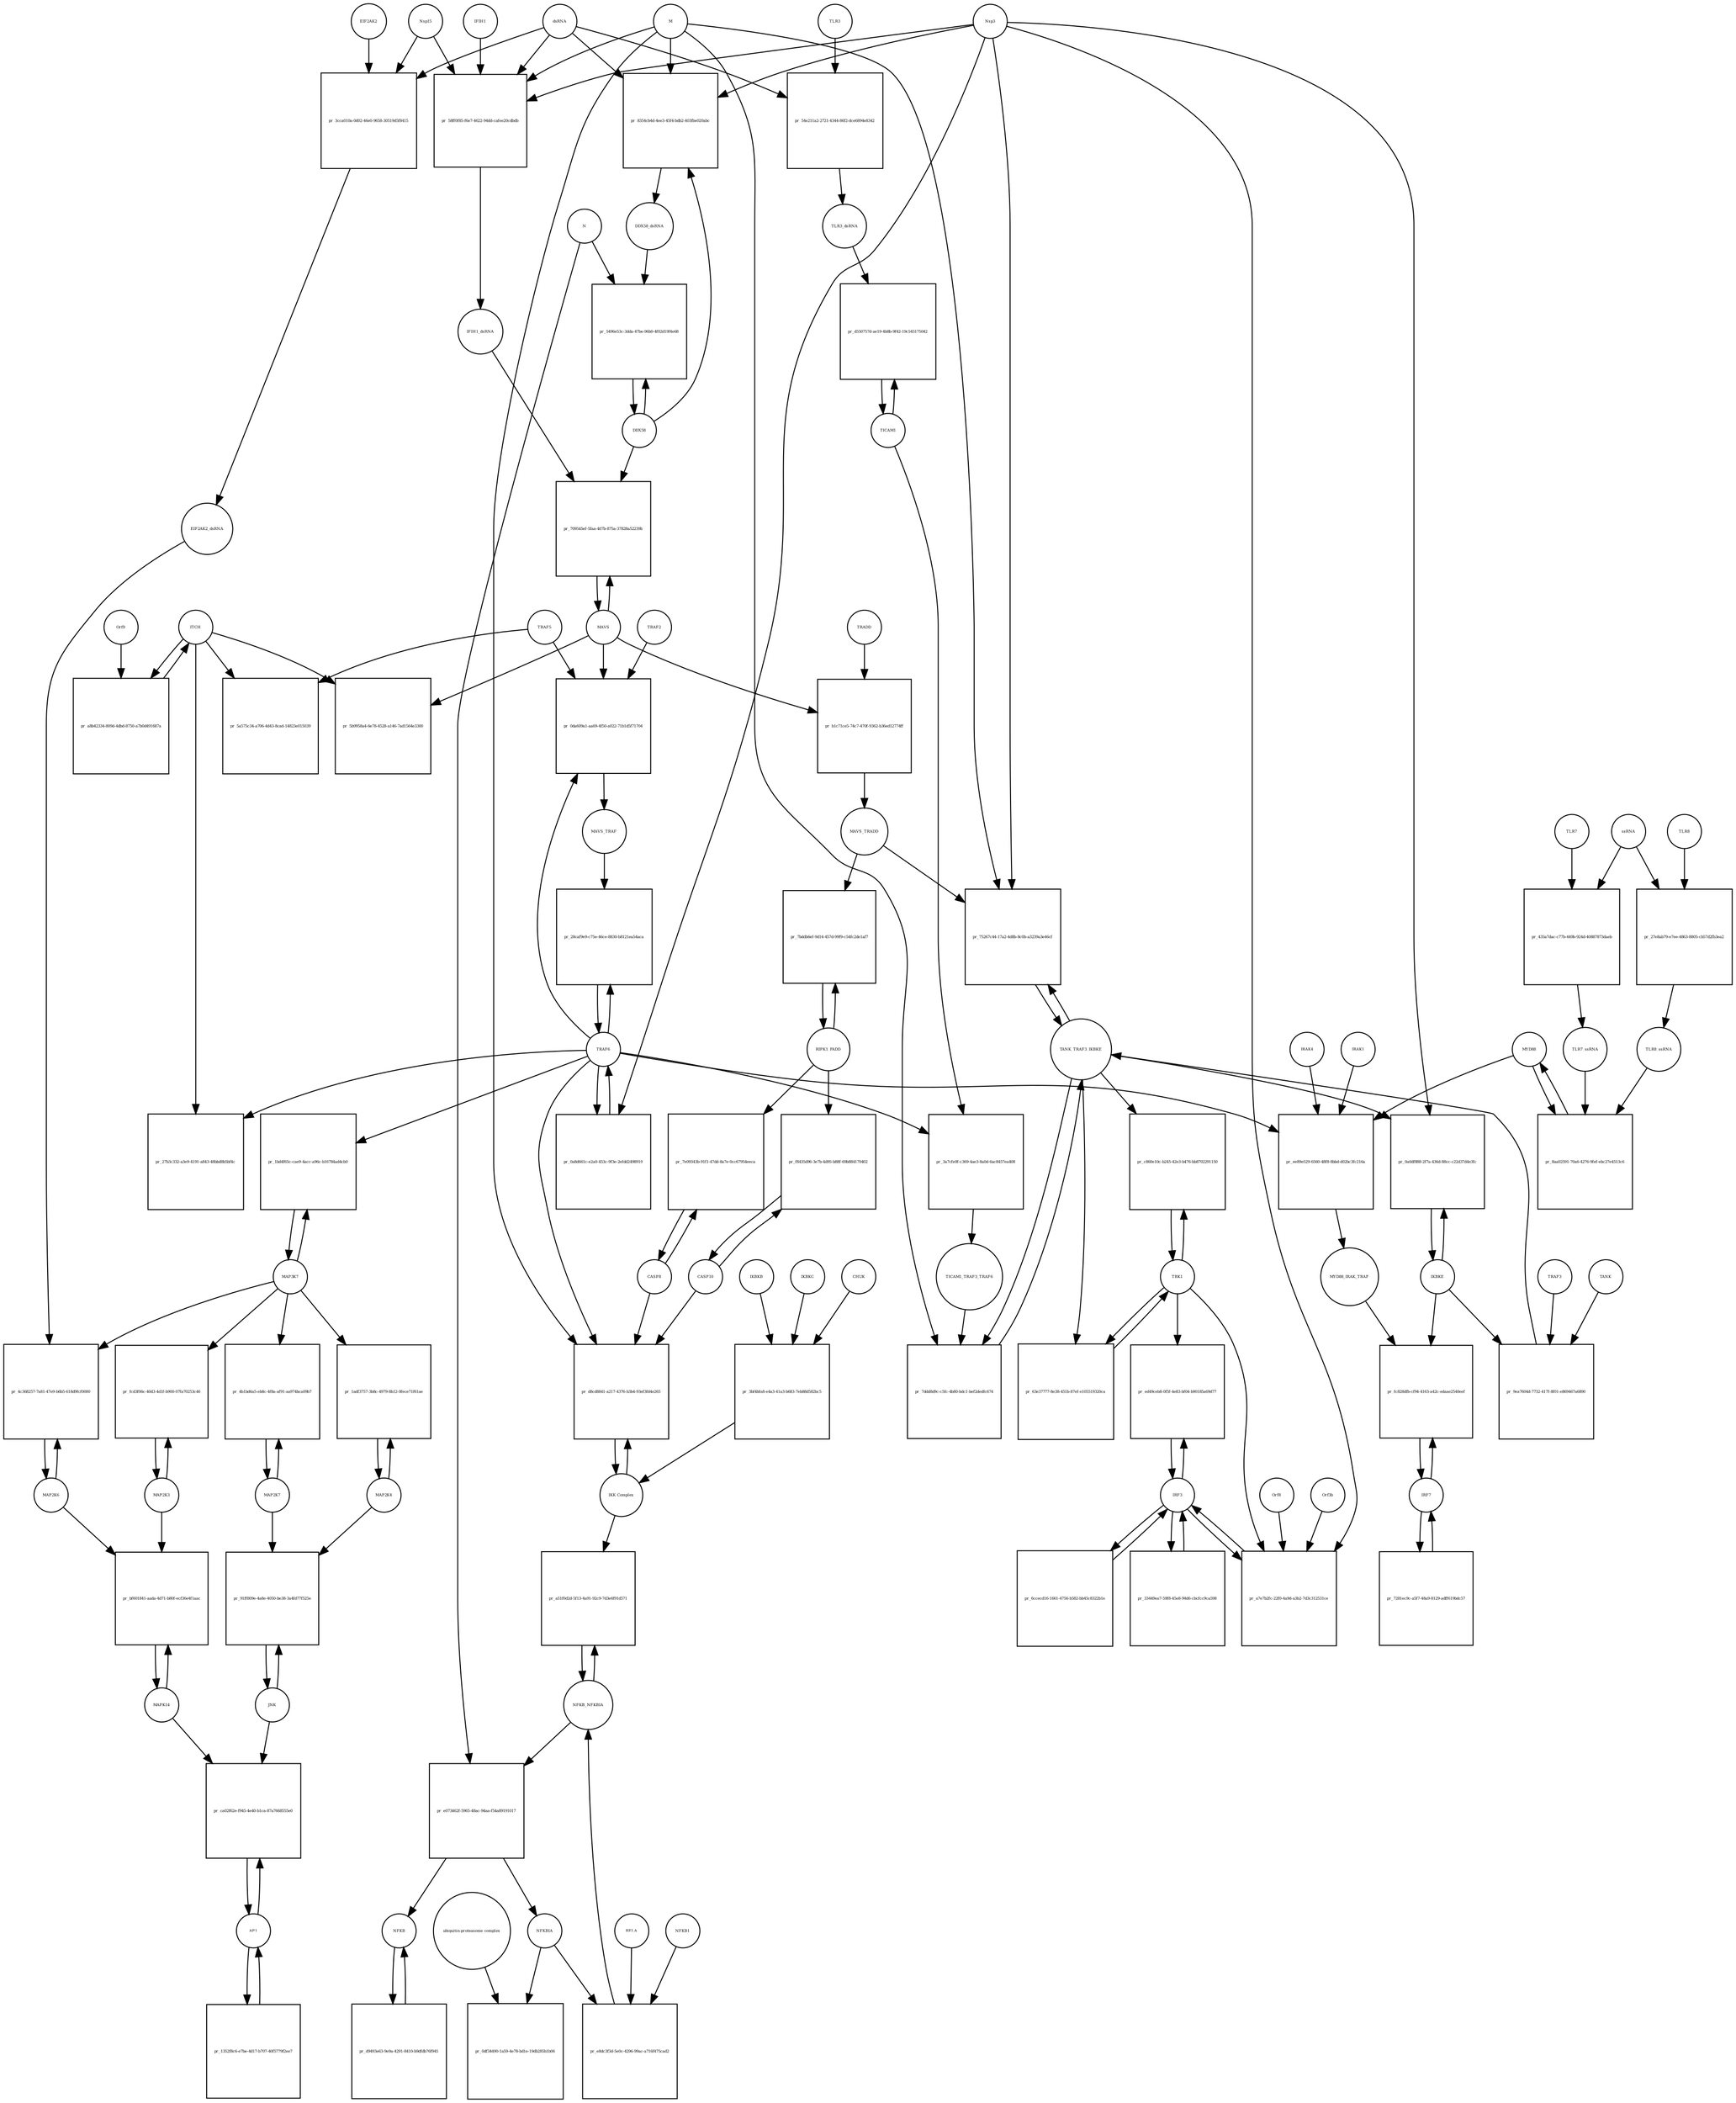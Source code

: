 strict digraph  {
dsRNA [annotation="", bipartite=0, cls="nucleic acid feature", fontsize=4, label=dsRNA, shape=circle];
"pr_8354cb4d-4ee3-45f4-bdb2-403fbe020abc" [annotation="", bipartite=1, cls=process, fontsize=4, label="pr_8354cb4d-4ee3-45f4-bdb2-403fbe020abc", shape=square];
DDX58_dsRNA [annotation="", bipartite=0, cls=complex, fontsize=4, label=DDX58_dsRNA, shape=circle];
M [annotation=urn_miriam_ncbiprotein_1796318601, bipartite=0, cls=macromolecule, fontsize=4, label=M, shape=circle];
Nsp3 [annotation=urn_miriam_ncbiprotein_1802476807, bipartite=0, cls=macromolecule, fontsize=4, label=Nsp3, shape=circle];
DDX58 [annotation=urn_miriam_hgnc_19102, bipartite=0, cls=macromolecule, fontsize=4, label=DDX58, shape=circle];
"pr_58ff0f85-f6e7-4622-94dd-cafee20cdbdb" [annotation="", bipartite=1, cls=process, fontsize=4, label="pr_58ff0f85-f6e7-4622-94dd-cafee20cdbdb", shape=square];
IFIH1_dsRNA [annotation="", bipartite=0, cls=complex, fontsize=4, label=IFIH1_dsRNA, shape=circle];
Nsp15 [annotation=urn_miriam_ncbiprotein_1802476818, bipartite=0, cls=macromolecule, fontsize=4, label=Nsp15, shape=circle];
IFIH1 [annotation=urn_miriam_hgnc_18873, bipartite=0, cls=macromolecule, fontsize=4, label=IFIH1, shape=circle];
"pr_5496e53c-3dda-47be-96b0-4f02d19f4e68" [annotation="", bipartite=1, cls=process, fontsize=4, label="pr_5496e53c-3dda-47be-96b0-4f02d19f4e68", shape=square];
N [annotation=urn_miriam_ncbiprotein_1798174255, bipartite=0, cls=macromolecule, fontsize=4, label=N, shape=circle];
MAVS [annotation=urn_miriam_hgnc_29233, bipartite=0, cls="macromolecule multimer", fontsize=4, label=MAVS, shape=circle];
"pr_709545ef-5faa-407b-875a-37828a52239b" [annotation="", bipartite=1, cls=process, fontsize=4, label="pr_709545ef-5faa-407b-875a-37828a52239b", shape=square];
NFKB [annotation="", bipartite=0, cls=complex, fontsize=4, label=NFKB, shape=circle];
"pr_d9493e63-9e9a-4291-8410-b9dfdb76f945" [annotation="", bipartite=1, cls=process, fontsize=4, label="pr_d9493e63-9e9a-4291-8410-b9dfdb76f945", shape=square];
NFKBIA [annotation=urn_miriam_hgnc_7797, bipartite=0, cls=macromolecule, fontsize=4, label=NFKBIA, shape=circle];
"pr_0df34490-1a59-4e78-bd1e-19db285b1b06" [annotation="", bipartite=1, cls=process, fontsize=4, label="pr_0df34490-1a59-4e78-bd1e-19db285b1b06", shape=square];
"ubiquitin-proteasome complex" [annotation="", bipartite=0, cls=complex, fontsize=4, label="ubiquitin-proteasome complex", shape=circle];
IRF3 [annotation=urn_miriam_hgnc_6118, bipartite=0, cls="macromolecule multimer", fontsize=4, label=IRF3, shape=circle];
"pr_ed49ceb8-0f5f-4e83-bf04-b90185a69d77" [annotation="", bipartite=1, cls=process, fontsize=4, label="pr_ed49ceb8-0f5f-4e83-bf04-b90185a69d77", shape=square];
TBK1 [annotation="", bipartite=0, cls=macromolecule, fontsize=4, label=TBK1, shape=circle];
"pr_6ccecd16-1661-4756-b582-bb45c8322b1e" [annotation="", bipartite=1, cls=process, fontsize=4, label="pr_6ccecd16-1661-4756-b582-bb45c8322b1e", shape=square];
"pr_a7e7b2fc-22f0-4a9d-a3b2-7d3c312531ce" [annotation="", bipartite=1, cls=process, fontsize=4, label="pr_a7e7b2fc-22f0-4a9d-a3b2-7d3c312531ce", shape=square];
Orf3b [annotation=urn_miriam_uniprot_P59633, bipartite=0, cls=macromolecule, fontsize=4, label=Orf3b, shape=circle];
Orf8 [annotation=urn_miriam_ncbiprotein_1796318604, bipartite=0, cls=macromolecule, fontsize=4, label=Orf8, shape=circle];
IRF7 [annotation=urn_miriam_hgnc_6122, bipartite=0, cls="macromolecule multimer", fontsize=4, label=IRF7, shape=circle];
"pr_fc828dfb-cf94-4163-a42c-edaae2540eef" [annotation="", bipartite=1, cls=process, fontsize=4, label="pr_fc828dfb-cf94-4163-a42c-edaae2540eef", shape=square];
IKBKE [annotation=urn_miriam_hgnc_14552, bipartite=0, cls=macromolecule, fontsize=4, label=IKBKE, shape=circle];
MYD88_IRAK_TRAF [annotation="", bipartite=0, cls=complex, fontsize=4, label=MYD88_IRAK_TRAF, shape=circle];
"pr_33449ea7-59f8-45e8-94d6-cbcfcc9ca598" [annotation="", bipartite=1, cls=process, fontsize=4, label="pr_33449ea7-59f8-45e8-94d6-cbcfcc9ca598", shape=square];
"pr_7281ec9c-a5f7-48a9-8129-adff619bdc57" [annotation="", bipartite=1, cls=process, fontsize=4, label="pr_7281ec9c-a5f7-48a9-8129-adff619bdc57", shape=square];
TRAF6 [annotation=urn_miriam_hgnc_12036, bipartite=0, cls=macromolecule, fontsize=4, label=TRAF6, shape=circle];
"pr_28caf9e9-c75e-46ce-8830-b8121ea54aca" [annotation="", bipartite=1, cls=process, fontsize=4, label="pr_28caf9e9-c75e-46ce-8830-b8121ea54aca", shape=square];
MAVS_TRAF [annotation="", bipartite=0, cls=complex, fontsize=4, label=MAVS_TRAF, shape=circle];
"pr_5b9958a4-6e78-4528-a146-7ad1564e3300" [annotation="", bipartite=1, cls=process, fontsize=4, label="pr_5b9958a4-6e78-4528-a146-7ad1564e3300", shape=square];
ITCH [annotation="", bipartite=0, cls=macromolecule, fontsize=4, label=ITCH, shape=circle];
TRAF5 [annotation=urn_miriam_hgnc_12035, bipartite=0, cls=macromolecule, fontsize=4, label=TRAF5, shape=circle];
"pr_5a575c34-a706-4d43-8cad-14823e015039" [annotation="", bipartite=1, cls=process, fontsize=4, label="pr_5a575c34-a706-4d43-8cad-14823e015039", shape=square];
"pr_27b3c332-a3e9-4191-a843-48bbd8b5bf4c" [annotation="", bipartite=1, cls=process, fontsize=4, label="pr_27b3c332-a3e9-4191-a843-48bbd8b5bf4c", shape=square];
TICAM1 [annotation=urn_miriam_hgnc_18348, bipartite=0, cls=macromolecule, fontsize=4, label=TICAM1, shape=circle];
"pr_d550757d-ae19-4b8b-9f42-19c545175042" [annotation="", bipartite=1, cls=process, fontsize=4, label="pr_d550757d-ae19-4b8b-9f42-19c545175042", shape=square];
TLR3_dsRNA [annotation="", bipartite=0, cls=complex, fontsize=4, label=TLR3_dsRNA, shape=circle];
TLR3 [annotation=urn_miriam_hgnc_11849, bipartite=0, cls="macromolecule multimer", fontsize=4, label=TLR3, shape=circle];
"pr_54e211a2-2721-4344-86f2-dce6894e8342" [annotation="", bipartite=1, cls=process, fontsize=4, label="pr_54e211a2-2721-4344-86f2-dce6894e8342", shape=square];
"pr_3a7cfe0f-c369-4ae3-8a0d-6ac8457ea408" [annotation="", bipartite=1, cls=process, fontsize=4, label="pr_3a7cfe0f-c369-4ae3-8a0d-6ac8457ea408", shape=square];
TICAM1_TRAF3_TRAF6 [annotation="", bipartite=0, cls=complex, fontsize=4, label=TICAM1_TRAF3_TRAF6, shape=circle];
TANK_TRAF3_IKBKE [annotation="", bipartite=0, cls=complex, fontsize=4, label=TANK_TRAF3_IKBKE, shape=circle];
"pr_7ddd8d9c-c5fc-4b80-bdc1-bef2dedfc674" [annotation="", bipartite=1, cls=process, fontsize=4, label="pr_7ddd8d9c-c5fc-4b80-bdc1-bef2dedfc674", shape=square];
"pr_c860e10c-b245-42e3-b476-bb8702291150" [annotation="", bipartite=1, cls=process, fontsize=4, label="pr_c860e10c-b245-42e3-b476-bb8702291150", shape=square];
"pr_0a0df888-2f7a-436d-88cc-c22d37d4e3fc" [annotation="", bipartite=1, cls=process, fontsize=4, label="pr_0a0df888-2f7a-436d-88cc-c22d37d4e3fc", shape=square];
MYD88 [annotation="", bipartite=0, cls=macromolecule, fontsize=4, label=MYD88, shape=circle];
"pr_ee89e529-6560-48f8-8bbd-d02bc3fc216a" [annotation="", bipartite=1, cls=process, fontsize=4, label="pr_ee89e529-6560-48f8-8bbd-d02bc3fc216a", shape=square];
IRAK1 [annotation=urn_miriam_hgnc_6112, bipartite=0, cls=macromolecule, fontsize=4, label=IRAK1, shape=circle];
IRAK4 [annotation=urn_miriam_hgnc_17967, bipartite=0, cls=macromolecule, fontsize=4, label=IRAK4, shape=circle];
TLR7 [annotation=urn_miriam_hgnc_15631, bipartite=0, cls=macromolecule, fontsize=4, label=TLR7, shape=circle];
"pr_435a7dac-c77b-449b-924d-40887873daeb" [annotation="", bipartite=1, cls=process, fontsize=4, label="pr_435a7dac-c77b-449b-924d-40887873daeb", shape=square];
TLR7_ssRNA [annotation="", bipartite=0, cls=complex, fontsize=4, label=TLR7_ssRNA, shape=circle];
ssRNA [annotation="", bipartite=0, cls="nucleic acid feature", fontsize=4, label=ssRNA, shape=circle];
TLR8 [annotation=urn_miriam_hgnc_15632, bipartite=0, cls=macromolecule, fontsize=4, label=TLR8, shape=circle];
"pr_27e8ab79-e7ee-4863-8805-cb57d2fb3ea2" [annotation="", bipartite=1, cls=process, fontsize=4, label="pr_27e8ab79-e7ee-4863-8805-cb57d2fb3ea2", shape=square];
TLR8_ssRNA [annotation="", bipartite=0, cls=complex, fontsize=4, label=TLR8_ssRNA, shape=circle];
"pr_8aa02591-70a6-4276-9fef-ebc27e4513c6" [annotation="", bipartite=1, cls=process, fontsize=4, label="pr_8aa02591-70a6-4276-9fef-ebc27e4513c6", shape=square];
MAP3K7 [annotation="", bipartite=0, cls=macromolecule, fontsize=4, label=MAP3K7, shape=circle];
"pr_1bd4f65c-cae9-4acc-a96c-b16784ad4cb0" [annotation="", bipartite=1, cls=process, fontsize=4, label="pr_1bd4f65c-cae9-4acc-a96c-b16784ad4cb0", shape=square];
TRAF2 [annotation=urn_miriam_hgnc_12032, bipartite=0, cls=macromolecule, fontsize=4, label=TRAF2, shape=circle];
"pr_0da609a1-aa69-4f50-a022-71b1d5f71704" [annotation="", bipartite=1, cls=process, fontsize=4, label="pr_0da609a1-aa69-4f50-a022-71b1d5f71704", shape=square];
"pr_a8b42334-809d-4dbd-8750-a7b0d491687a" [annotation="", bipartite=1, cls=process, fontsize=4, label="pr_a8b42334-809d-4dbd-8750-a7b0d491687a", shape=square];
Orf9 [annotation=urn_miriam_uniprot_P59636, bipartite=0, cls=macromolecule, fontsize=4, label=Orf9, shape=circle];
"pr_b1c71ce5-74c7-470f-9362-b36ed12774ff" [annotation="", bipartite=1, cls=process, fontsize=4, label="pr_b1c71ce5-74c7-470f-9362-b36ed12774ff", shape=square];
MAVS_TRADD [annotation="", bipartite=0, cls=complex, fontsize=4, label=MAVS_TRADD, shape=circle];
TRADD [annotation=urn_miriam_hgnc_12030, bipartite=0, cls=macromolecule, fontsize=4, label=TRADD, shape=circle];
"pr_0a8d661c-e2a0-453c-9f3e-2efdd2498919" [annotation="", bipartite=1, cls=process, fontsize=4, label="pr_0a8d661c-e2a0-453c-9f3e-2efdd2498919", shape=square];
AP1 [annotation="", bipartite=0, cls=complex, fontsize=4, label=AP1, shape=circle];
"pr_ca02f62e-f945-4e40-b1ca-87a7668555e0" [annotation="", bipartite=1, cls=process, fontsize=4, label="pr_ca02f62e-f945-4e40-b1ca-87a7668555e0", shape=square];
MAPK14 [annotation="", bipartite=0, cls=macromolecule, fontsize=4, label=MAPK14, shape=circle];
JNK [annotation="", bipartite=0, cls=complex, fontsize=4, label=JNK, shape=circle];
"pr_91ff809e-4a8e-4050-be38-3a4fd77f525e" [annotation="", bipartite=1, cls=process, fontsize=4, label="pr_91ff809e-4a8e-4050-be38-3a4fd77f525e", shape=square];
MAP2K7 [annotation="", bipartite=0, cls=macromolecule, fontsize=4, label=MAP2K7, shape=circle];
MAP2K4 [annotation="", bipartite=0, cls=macromolecule, fontsize=4, label=MAP2K4, shape=circle];
"pr_1adf3757-3b8c-4979-8b12-0fece71f61ae" [annotation="", bipartite=1, cls=process, fontsize=4, label="pr_1adf3757-3b8c-4979-8b12-0fece71f61ae", shape=square];
"pr_4b1bd6a5-eb8c-4f8a-af91-aa974bca09b7" [annotation="", bipartite=1, cls=process, fontsize=4, label="pr_4b1bd6a5-eb8c-4f8a-af91-aa974bca09b7", shape=square];
MAP2K3 [annotation="", bipartite=0, cls=macromolecule, fontsize=4, label=MAP2K3, shape=circle];
"pr_fcd3f06c-40d3-4d1f-b900-07fa70253c46" [annotation="", bipartite=1, cls=process, fontsize=4, label="pr_fcd3f06c-40d3-4d1f-b900-07fa70253c46", shape=square];
MAP2K6 [annotation="", bipartite=0, cls=macromolecule, fontsize=4, label=MAP2K6, shape=circle];
"pr_4c368257-7a81-47e9-b6b5-618d9fcf0000" [annotation="", bipartite=1, cls=process, fontsize=4, label="pr_4c368257-7a81-47e9-b6b5-618d9fcf0000", shape=square];
EIF2AK2_dsRNA [annotation="", bipartite=0, cls=complex, fontsize=4, label=EIF2AK2_dsRNA, shape=circle];
"pr_3cca010a-0d02-46e0-9658-30519d5f8415" [annotation="", bipartite=1, cls=process, fontsize=4, label="pr_3cca010a-0d02-46e0-9658-30519d5f8415", shape=square];
EIF2AK2 [annotation=urn_miriam_hgnc_9437, bipartite=0, cls=macromolecule, fontsize=4, label=EIF2AK2, shape=circle];
RIPK1_FADD [annotation="", bipartite=0, cls=complex, fontsize=4, label=RIPK1_FADD, shape=circle];
"pr_7bddb6ef-9d14-457d-99f9-c54fc2de1af7" [annotation="", bipartite=1, cls=process, fontsize=4, label="pr_7bddb6ef-9d14-457d-99f9-c54fc2de1af7", shape=square];
CASP8 [annotation="", bipartite=0, cls=macromolecule, fontsize=4, label=CASP8, shape=circle];
"pr_7e09343b-91f1-47dd-8a7e-0cc67954eeca" [annotation="", bipartite=1, cls=process, fontsize=4, label="pr_7e09343b-91f1-47dd-8a7e-0cc67954eeca", shape=square];
CASP10 [annotation="", bipartite=0, cls=macromolecule, fontsize=4, label=CASP10, shape=circle];
"pr_f8435d96-3e7b-4d95-b88f-69b884170402" [annotation="", bipartite=1, cls=process, fontsize=4, label="pr_f8435d96-3e7b-4d95-b88f-69b884170402", shape=square];
NFKB_NFKBIA [annotation="", bipartite=0, cls=complex, fontsize=4, label=NFKB_NFKBIA, shape=circle];
"pr_a51f0d2d-5f13-4a91-92c9-7d3e6f91d571" [annotation="", bipartite=1, cls=process, fontsize=4, label="pr_a51f0d2d-5f13-4a91-92c9-7d3e6f91d571", shape=square];
"IKK Complex" [annotation="", bipartite=0, cls=complex, fontsize=4, label="IKK Complex", shape=circle];
"pr_e073462f-5965-48ac-94aa-f54a89191017" [annotation="", bipartite=1, cls=process, fontsize=4, label="pr_e073462f-5965-48ac-94aa-f54a89191017", shape=square];
"pr_1352f8c6-e7be-4d17-b707-40f5779f2ee7" [annotation="", bipartite=1, cls=process, fontsize=4, label="pr_1352f8c6-e7be-4d17-b707-40f5779f2ee7", shape=square];
"pr_d8cd8841-a217-4376-b3b4-93ef3fd4e265" [annotation="", bipartite=1, cls=process, fontsize=4, label="pr_d8cd8841-a217-4376-b3b4-93ef3fd4e265", shape=square];
"pr_e8dc3f3d-5e0c-4296-99ac-a716f475cad2" [annotation="", bipartite=1, cls=process, fontsize=4, label="pr_e8dc3f3d-5e0c-4296-99ac-a716f475cad2", shape=square];
RELA [annotation="", bipartite=0, cls=macromolecule, fontsize=4, label=RELA, shape=circle];
NFKB1 [annotation="", bipartite=0, cls=macromolecule, fontsize=4, label=NFKB1, shape=circle];
IKBKG [annotation="", bipartite=0, cls=macromolecule, fontsize=4, label=IKBKG, shape=circle];
"pr_3bf4bfa8-e4a3-41a3-b683-7eb88d582bc5" [annotation="", bipartite=1, cls=process, fontsize=4, label="pr_3bf4bfa8-e4a3-41a3-b683-7eb88d582bc5", shape=square];
CHUK [annotation="", bipartite=0, cls=macromolecule, fontsize=4, label=CHUK, shape=circle];
IKBKB [annotation="", bipartite=0, cls=macromolecule, fontsize=4, label=IKBKB, shape=circle];
"pr_75267c44-17a2-4d8b-8c0b-a3239a3e46cf" [annotation="", bipartite=1, cls=process, fontsize=4, label="pr_75267c44-17a2-4d8b-8c0b-a3239a3e46cf", shape=square];
"pr_63e37777-8e38-451b-87ef-e105519320ca" [annotation="", bipartite=1, cls=process, fontsize=4, label="pr_63e37777-8e38-451b-87ef-e105519320ca", shape=square];
"pr_bf601841-aada-4d71-b80f-ecf36e4f1aac" [annotation="", bipartite=1, cls=process, fontsize=4, label="pr_bf601841-aada-4d71-b80f-ecf36e4f1aac", shape=square];
TRAF3 [annotation="", bipartite=0, cls=macromolecule, fontsize=4, label=TRAF3, shape=circle];
"pr_9ea7604d-7732-417f-8f01-e869467a6890" [annotation="", bipartite=1, cls=process, fontsize=4, label="pr_9ea7604d-7732-417f-8f01-e869467a6890", shape=square];
TANK [annotation="", bipartite=0, cls=macromolecule, fontsize=4, label=TANK, shape=circle];
dsRNA -> "pr_8354cb4d-4ee3-45f4-bdb2-403fbe020abc"  [annotation="", interaction_type=consumption];
dsRNA -> "pr_58ff0f85-f6e7-4622-94dd-cafee20cdbdb"  [annotation="", interaction_type=consumption];
dsRNA -> "pr_54e211a2-2721-4344-86f2-dce6894e8342"  [annotation="", interaction_type=consumption];
dsRNA -> "pr_3cca010a-0d02-46e0-9658-30519d5f8415"  [annotation="", interaction_type=consumption];
"pr_8354cb4d-4ee3-45f4-bdb2-403fbe020abc" -> DDX58_dsRNA  [annotation="", interaction_type=production];
DDX58_dsRNA -> "pr_5496e53c-3dda-47be-96b0-4f02d19f4e68"  [annotation="urn_miriam_pubmed_25581309|urn_miriam_pubmed_28148787|urn_miriam_taxonomy_694009", interaction_type=catalysis];
M -> "pr_8354cb4d-4ee3-45f4-bdb2-403fbe020abc"  [annotation="urn_miriam_pubmed_20303872|urn_miriam_pubmed_19380580|urn_miriam_pubmed_31226023|urn_miriam_taxonomy_694009", interaction_type=inhibition];
M -> "pr_58ff0f85-f6e7-4622-94dd-cafee20cdbdb"  [annotation="urn_miriam_pubmed_28484023|urn_miriam_pubmed_19380580|urn_miriam_pubmed_31226023|urn_miriam_taxonomy_694009", interaction_type=inhibition];
M -> "pr_7ddd8d9c-c5fc-4b80-bdc1-bef2dedfc674"  [annotation="urn_miriam_pubmed_19380580|urn_miriam_pubmed_19366914|urn_miriam_taxonomy_694009", interaction_type=inhibition];
M -> "pr_d8cd8841-a217-4376-b3b4-93ef3fd4e265"  [annotation="urn_miriam_pubmed_19366914|urn_miriam_pubmed_20303872|urn_miriam_pubmed_17705188|urn_miriam_pubmed_694009", interaction_type=inhibition];
M -> "pr_75267c44-17a2-4d8b-8c0b-a3239a3e46cf"  [annotation="urn_miriam_pubmed_19366914|urn_miriam_pubmed_27164085|urn_miriam_pubmed_19380580|urn_miriam_taxonomy_694009", interaction_type=inhibition];
Nsp3 -> "pr_8354cb4d-4ee3-45f4-bdb2-403fbe020abc"  [annotation="urn_miriam_pubmed_20303872|urn_miriam_pubmed_19380580|urn_miriam_pubmed_31226023|urn_miriam_taxonomy_694009", interaction_type=inhibition];
Nsp3 -> "pr_58ff0f85-f6e7-4622-94dd-cafee20cdbdb"  [annotation="urn_miriam_pubmed_28484023|urn_miriam_pubmed_19380580|urn_miriam_pubmed_31226023|urn_miriam_taxonomy_694009", interaction_type=inhibition];
Nsp3 -> "pr_a7e7b2fc-22f0-4a9d-a3b2-7d3c312531ce"  [annotation="urn_miriam_pubmed_17761676|urn_miriam_pubmed_31226023|urn_miriam_taxonomy_694009", interaction_type=inhibition];
Nsp3 -> "pr_0a0df888-2f7a-436d-88cc-c22d37d4e3fc"  [annotation="urn_miriam_pubmed_20303872|urn_miriam_pubmed_31226023|urn_miriam_taxonomy_694009", interaction_type=inhibition];
Nsp3 -> "pr_0a8d661c-e2a0-453c-9f3e-2efdd2498919"  [annotation="urn_miriam_pubmed_27164085|urn_miriam_taxonomy_694009", interaction_type=catalysis];
Nsp3 -> "pr_75267c44-17a2-4d8b-8c0b-a3239a3e46cf"  [annotation="urn_miriam_pubmed_19366914|urn_miriam_pubmed_27164085|urn_miriam_pubmed_19380580|urn_miriam_taxonomy_694009", interaction_type=inhibition];
DDX58 -> "pr_8354cb4d-4ee3-45f4-bdb2-403fbe020abc"  [annotation="", interaction_type=consumption];
DDX58 -> "pr_5496e53c-3dda-47be-96b0-4f02d19f4e68"  [annotation="", interaction_type=consumption];
DDX58 -> "pr_709545ef-5faa-407b-875a-37828a52239b"  [annotation=urn_miriam_pubmed_25581309, interaction_type=catalysis];
"pr_58ff0f85-f6e7-4622-94dd-cafee20cdbdb" -> IFIH1_dsRNA  [annotation="", interaction_type=production];
IFIH1_dsRNA -> "pr_709545ef-5faa-407b-875a-37828a52239b"  [annotation=urn_miriam_pubmed_25581309, interaction_type=catalysis];
Nsp15 -> "pr_58ff0f85-f6e7-4622-94dd-cafee20cdbdb"  [annotation="urn_miriam_pubmed_28484023|urn_miriam_pubmed_19380580|urn_miriam_pubmed_31226023|urn_miriam_taxonomy_694009", interaction_type=inhibition];
Nsp15 -> "pr_3cca010a-0d02-46e0-9658-30519d5f8415"  [annotation="urn_miriam_pubmed_28484023|urn_miriam_pubmed_19366914|urn_miriam_taxonomy_694009", interaction_type=inhibition];
IFIH1 -> "pr_58ff0f85-f6e7-4622-94dd-cafee20cdbdb"  [annotation="", interaction_type=consumption];
"pr_5496e53c-3dda-47be-96b0-4f02d19f4e68" -> DDX58  [annotation="", interaction_type=production];
N -> "pr_5496e53c-3dda-47be-96b0-4f02d19f4e68"  [annotation="urn_miriam_pubmed_25581309|urn_miriam_pubmed_28148787|urn_miriam_taxonomy_694009", interaction_type=inhibition];
N -> "pr_e073462f-5965-48ac-94aa-f54a89191017"  [annotation="urn_miriam_pubmed_16143815|urn_miriam_taxonomy_694009", interaction_type=stimulation];
MAVS -> "pr_709545ef-5faa-407b-875a-37828a52239b"  [annotation="", interaction_type=consumption];
MAVS -> "pr_5b9958a4-6e78-4528-a146-7ad1564e3300"  [annotation="", interaction_type=consumption];
MAVS -> "pr_0da609a1-aa69-4f50-a022-71b1d5f71704"  [annotation="", interaction_type=consumption];
MAVS -> "pr_b1c71ce5-74c7-470f-9362-b36ed12774ff"  [annotation="", interaction_type=consumption];
"pr_709545ef-5faa-407b-875a-37828a52239b" -> MAVS  [annotation="", interaction_type=production];
NFKB -> "pr_d9493e63-9e9a-4291-8410-b9dfdb76f945"  [annotation="", interaction_type=consumption];
"pr_d9493e63-9e9a-4291-8410-b9dfdb76f945" -> NFKB  [annotation="", interaction_type=production];
NFKBIA -> "pr_0df34490-1a59-4e78-bd1e-19db285b1b06"  [annotation="", interaction_type=consumption];
NFKBIA -> "pr_e8dc3f3d-5e0c-4296-99ac-a716f475cad2"  [annotation="", interaction_type=consumption];
"ubiquitin-proteasome complex" -> "pr_0df34490-1a59-4e78-bd1e-19db285b1b06"  [annotation=urn_miriam_pubmed_20303872, interaction_type=catalysis];
IRF3 -> "pr_ed49ceb8-0f5f-4e83-bf04-b90185a69d77"  [annotation="", interaction_type=consumption];
IRF3 -> "pr_6ccecd16-1661-4756-b582-bb45c8322b1e"  [annotation="", interaction_type=consumption];
IRF3 -> "pr_a7e7b2fc-22f0-4a9d-a3b2-7d3c312531ce"  [annotation="", interaction_type=consumption];
IRF3 -> "pr_33449ea7-59f8-45e8-94d6-cbcfcc9ca598"  [annotation="", interaction_type=consumption];
"pr_ed49ceb8-0f5f-4e83-bf04-b90185a69d77" -> IRF3  [annotation="", interaction_type=production];
TBK1 -> "pr_ed49ceb8-0f5f-4e83-bf04-b90185a69d77"  [annotation=urn_miriam_pubmed_25581309, interaction_type=catalysis];
TBK1 -> "pr_a7e7b2fc-22f0-4a9d-a3b2-7d3c312531ce"  [annotation="urn_miriam_pubmed_17761676|urn_miriam_pubmed_31226023|urn_miriam_taxonomy_694009", interaction_type=catalysis];
TBK1 -> "pr_c860e10c-b245-42e3-b476-bb8702291150"  [annotation="", interaction_type=consumption];
TBK1 -> "pr_63e37777-8e38-451b-87ef-e105519320ca"  [annotation="", interaction_type=consumption];
"pr_6ccecd16-1661-4756-b582-bb45c8322b1e" -> IRF3  [annotation="", interaction_type=production];
"pr_a7e7b2fc-22f0-4a9d-a3b2-7d3c312531ce" -> IRF3  [annotation="", interaction_type=production];
Orf3b -> "pr_a7e7b2fc-22f0-4a9d-a3b2-7d3c312531ce"  [annotation="urn_miriam_pubmed_17761676|urn_miriam_pubmed_31226023|urn_miriam_taxonomy_694009", interaction_type=inhibition];
Orf8 -> "pr_a7e7b2fc-22f0-4a9d-a3b2-7d3c312531ce"  [annotation="urn_miriam_pubmed_17761676|urn_miriam_pubmed_31226023|urn_miriam_taxonomy_694009", interaction_type=inhibition];
IRF7 -> "pr_fc828dfb-cf94-4163-a42c-edaae2540eef"  [annotation="", interaction_type=consumption];
IRF7 -> "pr_7281ec9c-a5f7-48a9-8129-adff619bdc57"  [annotation="", interaction_type=consumption];
"pr_fc828dfb-cf94-4163-a42c-edaae2540eef" -> IRF7  [annotation="", interaction_type=production];
IKBKE -> "pr_fc828dfb-cf94-4163-a42c-edaae2540eef"  [annotation=urn_miriam_pubmed_20303872, interaction_type=catalysis];
IKBKE -> "pr_0a0df888-2f7a-436d-88cc-c22d37d4e3fc"  [annotation="", interaction_type=consumption];
IKBKE -> "pr_9ea7604d-7732-417f-8f01-e869467a6890"  [annotation="", interaction_type=consumption];
MYD88_IRAK_TRAF -> "pr_fc828dfb-cf94-4163-a42c-edaae2540eef"  [annotation=urn_miriam_pubmed_20303872, interaction_type=catalysis];
"pr_33449ea7-59f8-45e8-94d6-cbcfcc9ca598" -> IRF3  [annotation="", interaction_type=production];
"pr_7281ec9c-a5f7-48a9-8129-adff619bdc57" -> IRF7  [annotation="", interaction_type=production];
TRAF6 -> "pr_28caf9e9-c75e-46ce-8830-b8121ea54aca"  [annotation="", interaction_type=consumption];
TRAF6 -> "pr_27b3c332-a3e9-4191-a843-48bbd8b5bf4c"  [annotation="", interaction_type=consumption];
TRAF6 -> "pr_3a7cfe0f-c369-4ae3-8a0d-6ac8457ea408"  [annotation="", interaction_type=consumption];
TRAF6 -> "pr_ee89e529-6560-48f8-8bbd-d02bc3fc216a"  [annotation="", interaction_type=consumption];
TRAF6 -> "pr_1bd4f65c-cae9-4acc-a96c-b16784ad4cb0"  [annotation=urn_miriam_pubmed_19366914, interaction_type=stimulation];
TRAF6 -> "pr_0da609a1-aa69-4f50-a022-71b1d5f71704"  [annotation="", interaction_type=consumption];
TRAF6 -> "pr_0a8d661c-e2a0-453c-9f3e-2efdd2498919"  [annotation="", interaction_type=consumption];
TRAF6 -> "pr_d8cd8841-a217-4376-b3b4-93ef3fd4e265"  [annotation="urn_miriam_pubmed_19366914|urn_miriam_pubmed_20303872|urn_miriam_pubmed_17705188|urn_miriam_pubmed_694009", interaction_type=stimulation];
"pr_28caf9e9-c75e-46ce-8830-b8121ea54aca" -> TRAF6  [annotation="", interaction_type=production];
MAVS_TRAF -> "pr_28caf9e9-c75e-46ce-8830-b8121ea54aca"  [annotation=urn_miriam_pubmed_19366914, interaction_type=catalysis];
ITCH -> "pr_5b9958a4-6e78-4528-a146-7ad1564e3300"  [annotation=urn_miriam_pubmed_25135833, interaction_type=catalysis];
ITCH -> "pr_5a575c34-a706-4d43-8cad-14823e015039"  [annotation=urn_miriam_pubmed_25135833, interaction_type=catalysis];
ITCH -> "pr_27b3c332-a3e9-4191-a843-48bbd8b5bf4c"  [annotation=urn_miriam_pubmed_25135833, interaction_type=catalysis];
ITCH -> "pr_a8b42334-809d-4dbd-8750-a7b0d491687a"  [annotation="", interaction_type=consumption];
TRAF5 -> "pr_5a575c34-a706-4d43-8cad-14823e015039"  [annotation="", interaction_type=consumption];
TRAF5 -> "pr_0da609a1-aa69-4f50-a022-71b1d5f71704"  [annotation="", interaction_type=consumption];
TICAM1 -> "pr_d550757d-ae19-4b8b-9f42-19c545175042"  [annotation="", interaction_type=consumption];
TICAM1 -> "pr_3a7cfe0f-c369-4ae3-8a0d-6ac8457ea408"  [annotation="", interaction_type=consumption];
"pr_d550757d-ae19-4b8b-9f42-19c545175042" -> TICAM1  [annotation="", interaction_type=production];
TLR3_dsRNA -> "pr_d550757d-ae19-4b8b-9f42-19c545175042"  [annotation=urn_miriam_pubmed_20303872, interaction_type=stimulation];
TLR3 -> "pr_54e211a2-2721-4344-86f2-dce6894e8342"  [annotation="", interaction_type=consumption];
"pr_54e211a2-2721-4344-86f2-dce6894e8342" -> TLR3_dsRNA  [annotation="", interaction_type=production];
"pr_3a7cfe0f-c369-4ae3-8a0d-6ac8457ea408" -> TICAM1_TRAF3_TRAF6  [annotation="", interaction_type=production];
TICAM1_TRAF3_TRAF6 -> "pr_7ddd8d9c-c5fc-4b80-bdc1-bef2dedfc674"  [annotation="urn_miriam_pubmed_19380580|urn_miriam_pubmed_19366914|urn_miriam_taxonomy_694009", interaction_type=stimulation];
TANK_TRAF3_IKBKE -> "pr_7ddd8d9c-c5fc-4b80-bdc1-bef2dedfc674"  [annotation="", interaction_type=consumption];
TANK_TRAF3_IKBKE -> "pr_c860e10c-b245-42e3-b476-bb8702291150"  [annotation=urn_miriam_pubmed_20303872, interaction_type=stimulation];
TANK_TRAF3_IKBKE -> "pr_0a0df888-2f7a-436d-88cc-c22d37d4e3fc"  [annotation="urn_miriam_pubmed_20303872|urn_miriam_pubmed_31226023|urn_miriam_taxonomy_694009", interaction_type=stimulation];
TANK_TRAF3_IKBKE -> "pr_75267c44-17a2-4d8b-8c0b-a3239a3e46cf"  [annotation="", interaction_type=consumption];
TANK_TRAF3_IKBKE -> "pr_63e37777-8e38-451b-87ef-e105519320ca"  [annotation=urn_miriam_pubmed_19366914, interaction_type=stimulation];
"pr_7ddd8d9c-c5fc-4b80-bdc1-bef2dedfc674" -> TANK_TRAF3_IKBKE  [annotation="", interaction_type=production];
"pr_c860e10c-b245-42e3-b476-bb8702291150" -> TBK1  [annotation="", interaction_type=production];
"pr_0a0df888-2f7a-436d-88cc-c22d37d4e3fc" -> IKBKE  [annotation="", interaction_type=production];
MYD88 -> "pr_ee89e529-6560-48f8-8bbd-d02bc3fc216a"  [annotation="", interaction_type=consumption];
MYD88 -> "pr_8aa02591-70a6-4276-9fef-ebc27e4513c6"  [annotation="", interaction_type=consumption];
"pr_ee89e529-6560-48f8-8bbd-d02bc3fc216a" -> MYD88_IRAK_TRAF  [annotation="", interaction_type=production];
IRAK1 -> "pr_ee89e529-6560-48f8-8bbd-d02bc3fc216a"  [annotation="", interaction_type=consumption];
IRAK4 -> "pr_ee89e529-6560-48f8-8bbd-d02bc3fc216a"  [annotation="", interaction_type=consumption];
TLR7 -> "pr_435a7dac-c77b-449b-924d-40887873daeb"  [annotation="", interaction_type=consumption];
"pr_435a7dac-c77b-449b-924d-40887873daeb" -> TLR7_ssRNA  [annotation="", interaction_type=production];
TLR7_ssRNA -> "pr_8aa02591-70a6-4276-9fef-ebc27e4513c6"  [annotation=urn_miriam_pubmed_19366914, interaction_type=stimulation];
ssRNA -> "pr_435a7dac-c77b-449b-924d-40887873daeb"  [annotation="", interaction_type=consumption];
ssRNA -> "pr_27e8ab79-e7ee-4863-8805-cb57d2fb3ea2"  [annotation="", interaction_type=consumption];
TLR8 -> "pr_27e8ab79-e7ee-4863-8805-cb57d2fb3ea2"  [annotation="", interaction_type=consumption];
"pr_27e8ab79-e7ee-4863-8805-cb57d2fb3ea2" -> TLR8_ssRNA  [annotation="", interaction_type=production];
TLR8_ssRNA -> "pr_8aa02591-70a6-4276-9fef-ebc27e4513c6"  [annotation=urn_miriam_pubmed_19366914, interaction_type=stimulation];
"pr_8aa02591-70a6-4276-9fef-ebc27e4513c6" -> MYD88  [annotation="", interaction_type=production];
MAP3K7 -> "pr_1bd4f65c-cae9-4acc-a96c-b16784ad4cb0"  [annotation="", interaction_type=consumption];
MAP3K7 -> "pr_1adf3757-3b8c-4979-8b12-0fece71f61ae"  [annotation=urn_miriam_pubmed_19366914, interaction_type=catalysis];
MAP3K7 -> "pr_4b1bd6a5-eb8c-4f8a-af91-aa974bca09b7"  [annotation=urn_miriam_pubmed_19366914, interaction_type=catalysis];
MAP3K7 -> "pr_fcd3f06c-40d3-4d1f-b900-07fa70253c46"  [annotation=urn_miriam_pubmed_19366914, interaction_type=catalysis];
MAP3K7 -> "pr_4c368257-7a81-47e9-b6b5-618d9fcf0000"  [annotation=urn_miriam_pubmed_19366914, interaction_type=catalysis];
"pr_1bd4f65c-cae9-4acc-a96c-b16784ad4cb0" -> MAP3K7  [annotation="", interaction_type=production];
TRAF2 -> "pr_0da609a1-aa69-4f50-a022-71b1d5f71704"  [annotation="", interaction_type=consumption];
"pr_0da609a1-aa69-4f50-a022-71b1d5f71704" -> MAVS_TRAF  [annotation="", interaction_type=production];
"pr_a8b42334-809d-4dbd-8750-a7b0d491687a" -> ITCH  [annotation="", interaction_type=production];
Orf9 -> "pr_a8b42334-809d-4dbd-8750-a7b0d491687a"  [annotation="urn_miriam_pubmed_25135833|urn_miriam_taxonomy_694009", interaction_type=stimulation];
"pr_b1c71ce5-74c7-470f-9362-b36ed12774ff" -> MAVS_TRADD  [annotation="", interaction_type=production];
MAVS_TRADD -> "pr_7bddb6ef-9d14-457d-99f9-c54fc2de1af7"  [annotation=urn_miriam_pubmed_19366914, interaction_type=stimulation];
MAVS_TRADD -> "pr_75267c44-17a2-4d8b-8c0b-a3239a3e46cf"  [annotation="urn_miriam_pubmed_19366914|urn_miriam_pubmed_27164085|urn_miriam_pubmed_19380580|urn_miriam_taxonomy_694009", interaction_type=stimulation];
TRADD -> "pr_b1c71ce5-74c7-470f-9362-b36ed12774ff"  [annotation="", interaction_type=consumption];
"pr_0a8d661c-e2a0-453c-9f3e-2efdd2498919" -> TRAF6  [annotation="", interaction_type=production];
AP1 -> "pr_ca02f62e-f945-4e40-b1ca-87a7668555e0"  [annotation="", interaction_type=consumption];
AP1 -> "pr_1352f8c6-e7be-4d17-b707-40f5779f2ee7"  [annotation="", interaction_type=consumption];
"pr_ca02f62e-f945-4e40-b1ca-87a7668555e0" -> AP1  [annotation="", interaction_type=production];
MAPK14 -> "pr_ca02f62e-f945-4e40-b1ca-87a7668555e0"  [annotation=urn_miriam_pubmed_19366914, interaction_type=stimulation];
MAPK14 -> "pr_bf601841-aada-4d71-b80f-ecf36e4f1aac"  [annotation="", interaction_type=consumption];
JNK -> "pr_ca02f62e-f945-4e40-b1ca-87a7668555e0"  [annotation=urn_miriam_pubmed_19366914, interaction_type=stimulation];
JNK -> "pr_91ff809e-4a8e-4050-be38-3a4fd77f525e"  [annotation="", interaction_type=consumption];
"pr_91ff809e-4a8e-4050-be38-3a4fd77f525e" -> JNK  [annotation="", interaction_type=production];
MAP2K7 -> "pr_91ff809e-4a8e-4050-be38-3a4fd77f525e"  [annotation=urn_miriam_pubmed_19366914, interaction_type=catalysis];
MAP2K7 -> "pr_4b1bd6a5-eb8c-4f8a-af91-aa974bca09b7"  [annotation="", interaction_type=consumption];
MAP2K4 -> "pr_91ff809e-4a8e-4050-be38-3a4fd77f525e"  [annotation=urn_miriam_pubmed_19366914, interaction_type=catalysis];
MAP2K4 -> "pr_1adf3757-3b8c-4979-8b12-0fece71f61ae"  [annotation="", interaction_type=consumption];
"pr_1adf3757-3b8c-4979-8b12-0fece71f61ae" -> MAP2K4  [annotation="", interaction_type=production];
"pr_4b1bd6a5-eb8c-4f8a-af91-aa974bca09b7" -> MAP2K7  [annotation="", interaction_type=production];
MAP2K3 -> "pr_fcd3f06c-40d3-4d1f-b900-07fa70253c46"  [annotation="", interaction_type=consumption];
MAP2K3 -> "pr_bf601841-aada-4d71-b80f-ecf36e4f1aac"  [annotation=urn_miriam_pubmed_19366914, interaction_type=catalysis];
"pr_fcd3f06c-40d3-4d1f-b900-07fa70253c46" -> MAP2K3  [annotation="", interaction_type=production];
MAP2K6 -> "pr_4c368257-7a81-47e9-b6b5-618d9fcf0000"  [annotation="", interaction_type=consumption];
MAP2K6 -> "pr_bf601841-aada-4d71-b80f-ecf36e4f1aac"  [annotation=urn_miriam_pubmed_19366914, interaction_type=catalysis];
"pr_4c368257-7a81-47e9-b6b5-618d9fcf0000" -> MAP2K6  [annotation="", interaction_type=production];
EIF2AK2_dsRNA -> "pr_4c368257-7a81-47e9-b6b5-618d9fcf0000"  [annotation=urn_miriam_pubmed_19366914, interaction_type=stimulation];
"pr_3cca010a-0d02-46e0-9658-30519d5f8415" -> EIF2AK2_dsRNA  [annotation="", interaction_type=production];
EIF2AK2 -> "pr_3cca010a-0d02-46e0-9658-30519d5f8415"  [annotation="", interaction_type=consumption];
RIPK1_FADD -> "pr_7bddb6ef-9d14-457d-99f9-c54fc2de1af7"  [annotation="", interaction_type=consumption];
RIPK1_FADD -> "pr_7e09343b-91f1-47dd-8a7e-0cc67954eeca"  [annotation=urn_miriam_pubmed_19366914, interaction_type=stimulation];
RIPK1_FADD -> "pr_f8435d96-3e7b-4d95-b88f-69b884170402"  [annotation=urn_miriam_pubmed_20303872, interaction_type=stimulation];
"pr_7bddb6ef-9d14-457d-99f9-c54fc2de1af7" -> RIPK1_FADD  [annotation="", interaction_type=production];
CASP8 -> "pr_7e09343b-91f1-47dd-8a7e-0cc67954eeca"  [annotation="", interaction_type=consumption];
CASP8 -> "pr_d8cd8841-a217-4376-b3b4-93ef3fd4e265"  [annotation="urn_miriam_pubmed_19366914|urn_miriam_pubmed_20303872|urn_miriam_pubmed_17705188|urn_miriam_pubmed_694009", interaction_type=stimulation];
"pr_7e09343b-91f1-47dd-8a7e-0cc67954eeca" -> CASP8  [annotation="", interaction_type=production];
CASP10 -> "pr_f8435d96-3e7b-4d95-b88f-69b884170402"  [annotation="", interaction_type=consumption];
CASP10 -> "pr_d8cd8841-a217-4376-b3b4-93ef3fd4e265"  [annotation="urn_miriam_pubmed_19366914|urn_miriam_pubmed_20303872|urn_miriam_pubmed_17705188|urn_miriam_pubmed_694009", interaction_type=stimulation];
"pr_f8435d96-3e7b-4d95-b88f-69b884170402" -> CASP10  [annotation="", interaction_type=production];
NFKB_NFKBIA -> "pr_a51f0d2d-5f13-4a91-92c9-7d3e6f91d571"  [annotation="", interaction_type=consumption];
NFKB_NFKBIA -> "pr_e073462f-5965-48ac-94aa-f54a89191017"  [annotation="", interaction_type=consumption];
"pr_a51f0d2d-5f13-4a91-92c9-7d3e6f91d571" -> NFKB_NFKBIA  [annotation="", interaction_type=production];
"IKK Complex" -> "pr_a51f0d2d-5f13-4a91-92c9-7d3e6f91d571"  [annotation=urn_miriam_pubmed_19366914, interaction_type=catalysis];
"IKK Complex" -> "pr_d8cd8841-a217-4376-b3b4-93ef3fd4e265"  [annotation="", interaction_type=consumption];
"pr_e073462f-5965-48ac-94aa-f54a89191017" -> NFKB  [annotation="", interaction_type=production];
"pr_e073462f-5965-48ac-94aa-f54a89191017" -> NFKBIA  [annotation="", interaction_type=production];
"pr_1352f8c6-e7be-4d17-b707-40f5779f2ee7" -> AP1  [annotation="", interaction_type=production];
"pr_d8cd8841-a217-4376-b3b4-93ef3fd4e265" -> "IKK Complex"  [annotation="", interaction_type=production];
"pr_e8dc3f3d-5e0c-4296-99ac-a716f475cad2" -> NFKB_NFKBIA  [annotation="", interaction_type=production];
RELA -> "pr_e8dc3f3d-5e0c-4296-99ac-a716f475cad2"  [annotation="", interaction_type=consumption];
NFKB1 -> "pr_e8dc3f3d-5e0c-4296-99ac-a716f475cad2"  [annotation="", interaction_type=consumption];
IKBKG -> "pr_3bf4bfa8-e4a3-41a3-b683-7eb88d582bc5"  [annotation="", interaction_type=consumption];
"pr_3bf4bfa8-e4a3-41a3-b683-7eb88d582bc5" -> "IKK Complex"  [annotation="", interaction_type=production];
CHUK -> "pr_3bf4bfa8-e4a3-41a3-b683-7eb88d582bc5"  [annotation="", interaction_type=consumption];
IKBKB -> "pr_3bf4bfa8-e4a3-41a3-b683-7eb88d582bc5"  [annotation="", interaction_type=consumption];
"pr_75267c44-17a2-4d8b-8c0b-a3239a3e46cf" -> TANK_TRAF3_IKBKE  [annotation="", interaction_type=production];
"pr_63e37777-8e38-451b-87ef-e105519320ca" -> TBK1  [annotation="", interaction_type=production];
"pr_bf601841-aada-4d71-b80f-ecf36e4f1aac" -> MAPK14  [annotation="", interaction_type=production];
TRAF3 -> "pr_9ea7604d-7732-417f-8f01-e869467a6890"  [annotation="", interaction_type=consumption];
"pr_9ea7604d-7732-417f-8f01-e869467a6890" -> TANK_TRAF3_IKBKE  [annotation="", interaction_type=production];
TANK -> "pr_9ea7604d-7732-417f-8f01-e869467a6890"  [annotation="", interaction_type=consumption];
}
